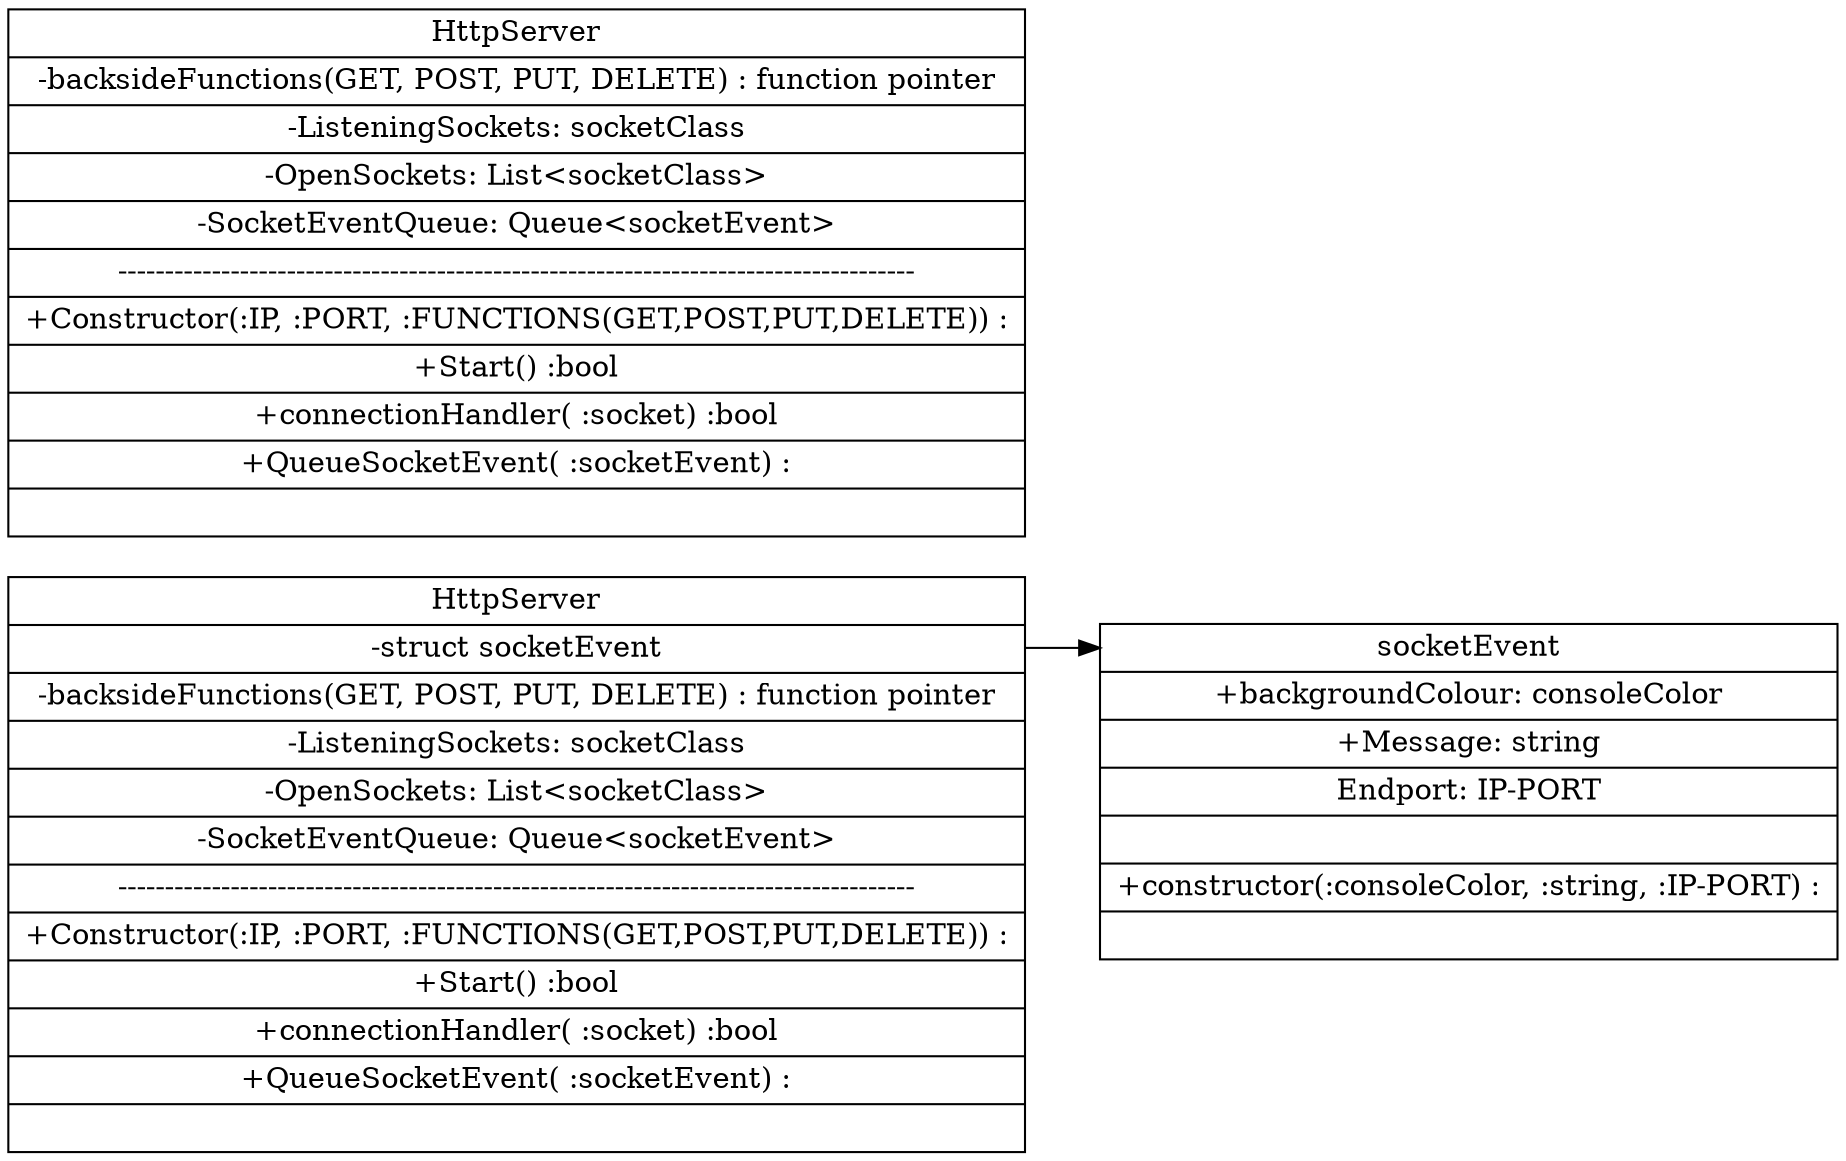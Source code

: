 digraph WebServerClassLinking{
	graph [
		rankdir = "LR"
	];
	"serverClass" [
		label = "<f0> HttpServer| <f1> -struct socketEvent| <f2> -backsideFunctions(GET, POST, PUT, DELETE) : function pointer| <F3> -ListeningSockets: socketClass| <F4> -OpenSockets: List\<socketClass\>| <F5> -SocketEventQueue: Queue\<socketEvent\>| <F6>------------------------------------------------------------------------------------- | <F7> +Constructor(:IP, :PORT, :FUNCTIONS(GET,POST,PUT,DELETE)) : | <F8> +Start() :bool| <F9> +connectionHandler( :socket) :bool| <F10> +QueueSocketEvent( :socketEvent) :|"
		shape = "record"
	];
	"socketEvent" [
		label = "<f0> socketEvent| <f1> +backgroundColour: consoleColor | <f2> +Message: string | <f3> Endport: IP-PORT | <f4> | <f5> +constructor(:consoleColor, :string, :IP-PORT) : |"
		shape = "record"
	];
	"httpParser" [
		label = "<f0> HttpServer| <f1> -backsideFunctions(GET, POST, PUT, DELETE) : function pointer| <F2> -ListeningSockets: socketClass| <F3> -OpenSockets: List\<socketClass\>| <F4> -SocketEventQueue: Queue\<socketEvent\>| <F5>------------------------------------------------------------------------------------- | <F6> +Constructor(:IP, :PORT, :FUNCTIONS(GET,POST,PUT,DELETE)) : | <F7> +Start() :bool| <F8> +connectionHandler( :socket) :bool| <F9> +QueueSocketEvent( :socketEvent) :|"
		shape = "record"
	];
	
	
	serverClass:f1 -> socketEvent:f0 [id = 0];
	
}